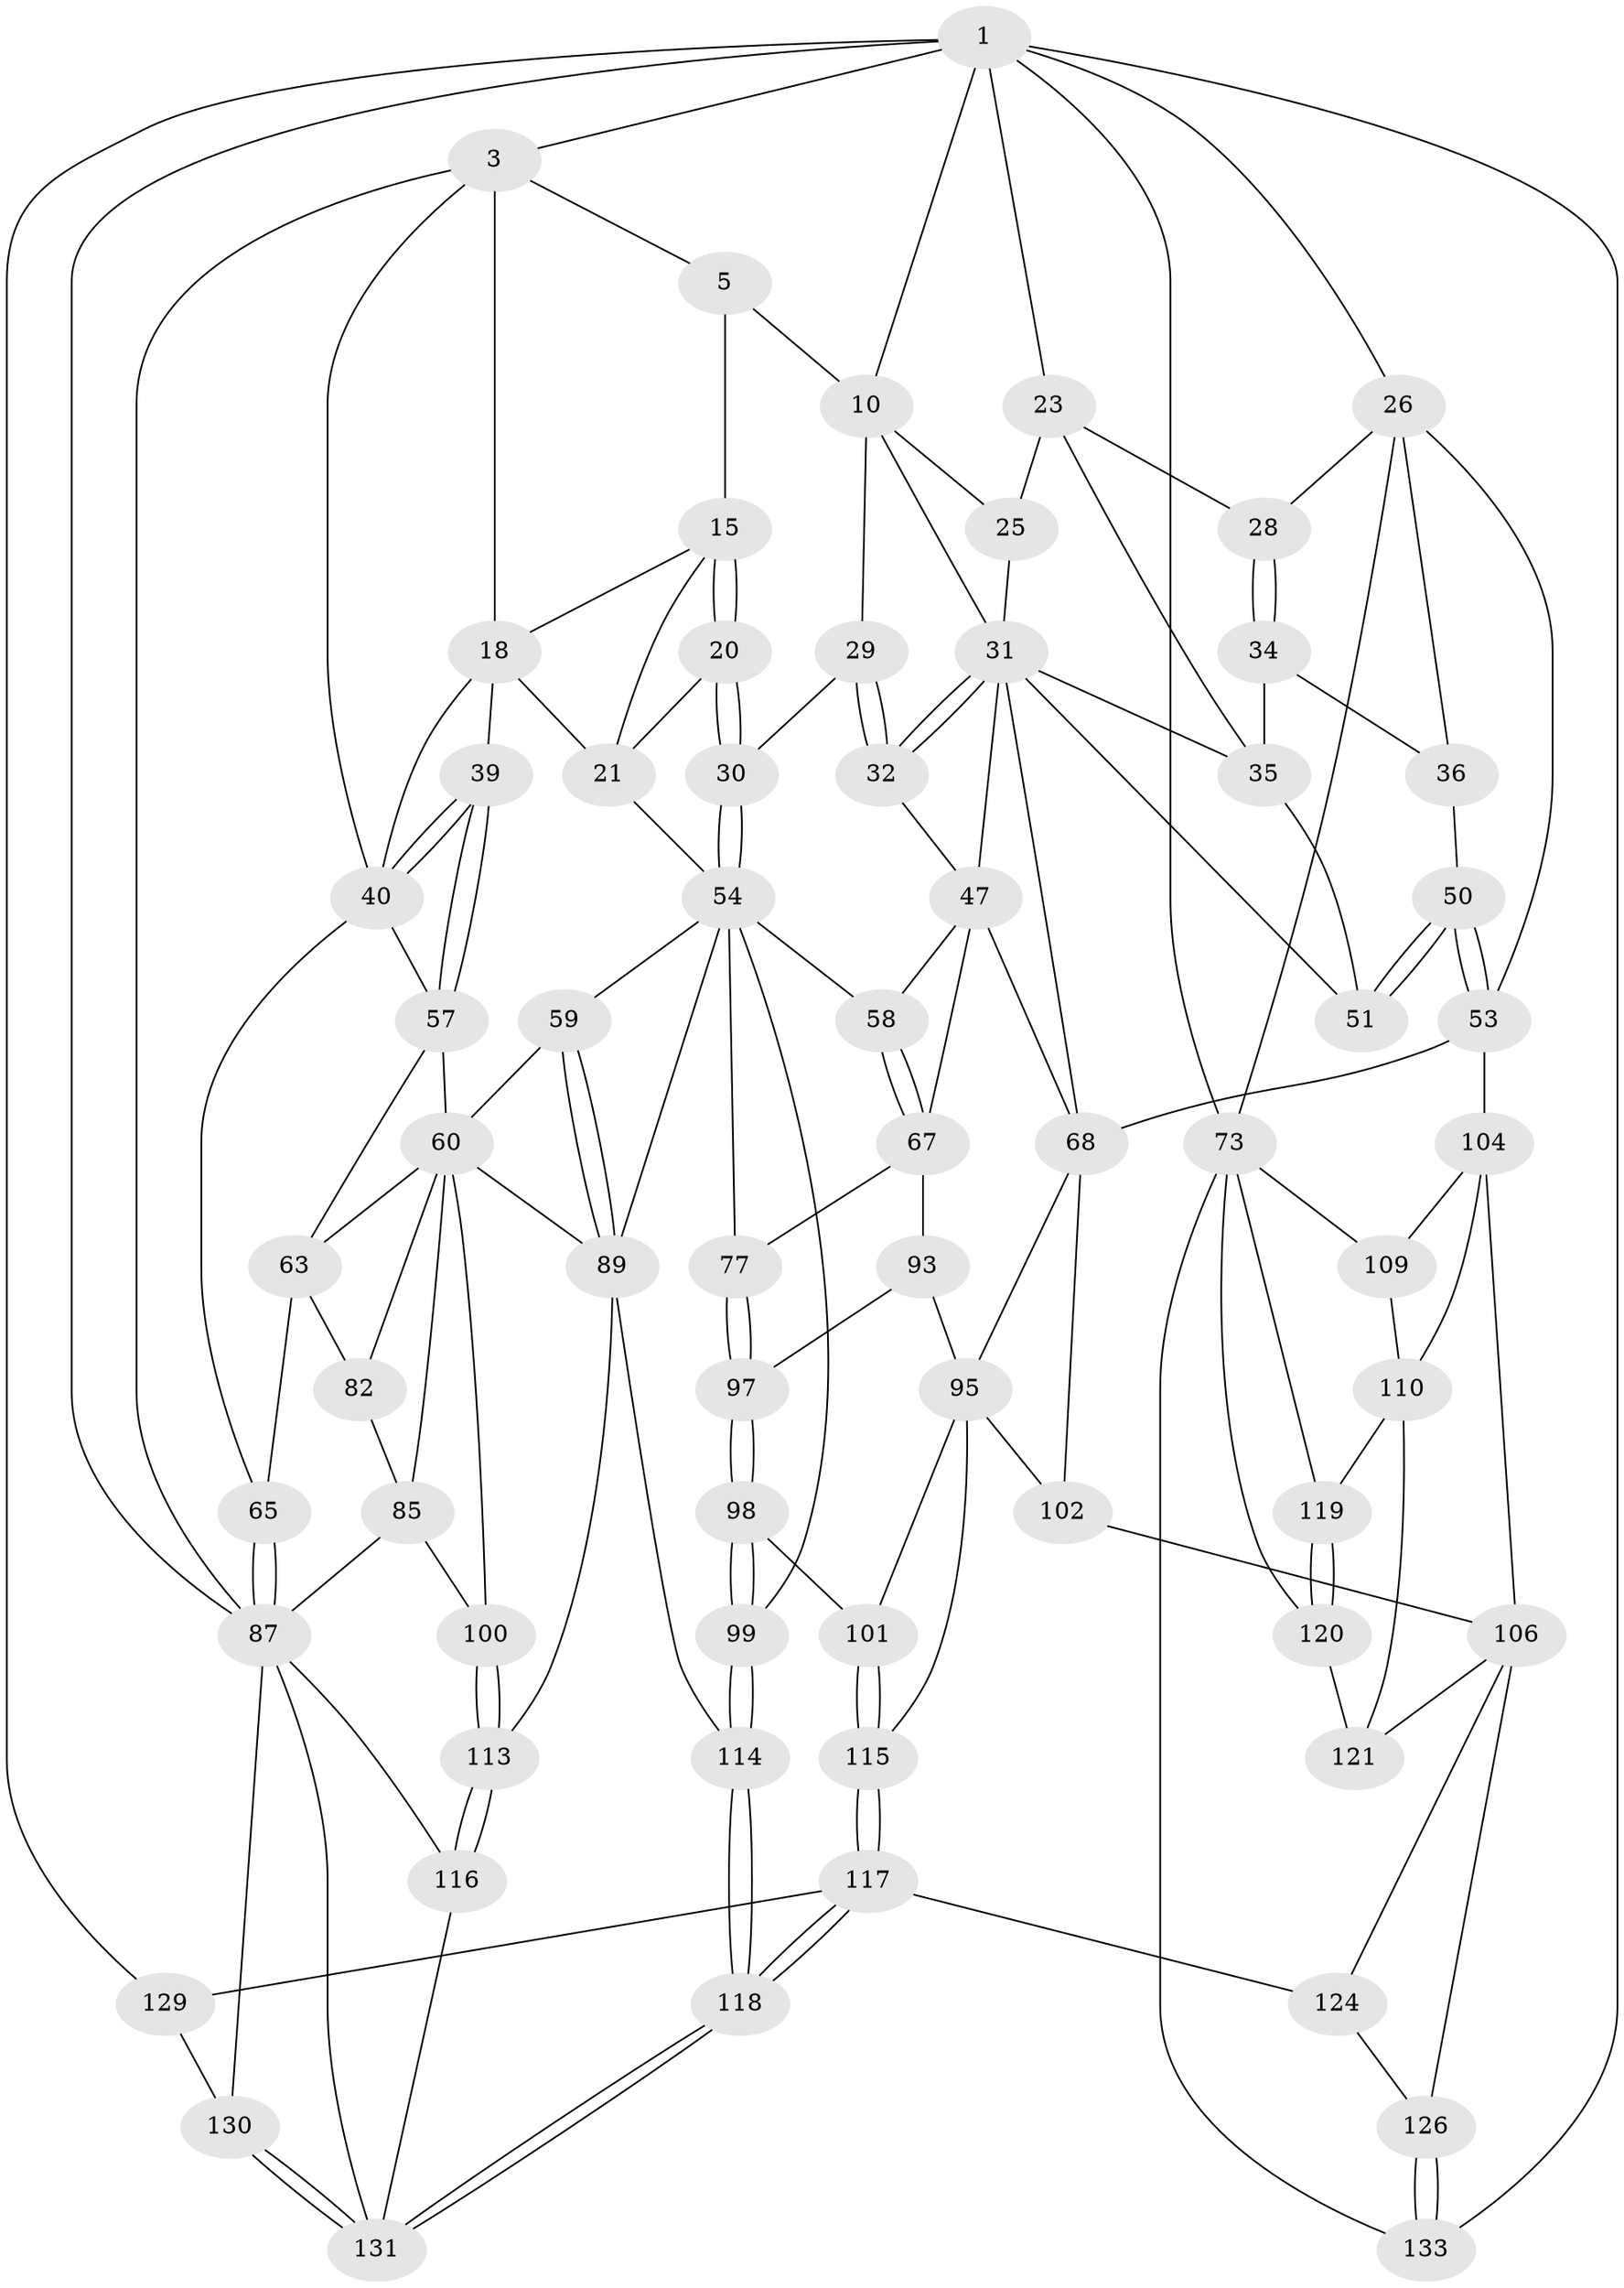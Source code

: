 // original degree distribution, {3: 0.014814814814814815, 6: 0.2074074074074074, 5: 0.5481481481481482, 4: 0.22962962962962963}
// Generated by graph-tools (version 1.1) at 2025/28/03/15/25 16:28:11]
// undirected, 67 vertices, 156 edges
graph export_dot {
graph [start="1"]
  node [color=gray90,style=filled];
  1 [pos="+0.9656488604104709+0",super="+2+8"];
  3 [pos="+0+0",super="+4"];
  5 [pos="+0.31210027086068104+0",super="+6"];
  10 [pos="+0.7797848061613218+0.10293313331317748",super="+11"];
  15 [pos="+0.5394257691527026+0.12068369327511655",super="+16"];
  18 [pos="+0.2554606924148908+0.1944208984901882",super="+38+19"];
  20 [pos="+0.47066779935631037+0.22188127996382392"];
  21 [pos="+0.38447887535807407+0.1799022235197838",super="+43"];
  23 [pos="+0.8776051466284619+0.12309209281978016",super="+24"];
  25 [pos="+0.7568269228075506+0.16345026590679174"];
  26 [pos="+1+0.003972185087788193",super="+44+27"];
  28 [pos="+0.9166725659186282+0.16328436939049046"];
  29 [pos="+0.5522897755411672+0.2657369336861581"];
  30 [pos="+0.5063140245601363+0.26478837270326305"];
  31 [pos="+0.6629643025522725+0.20740267733563722",super="+33"];
  32 [pos="+0.6074315936357556+0.29736942378175757"];
  34 [pos="+0.8718219990014391+0.24204272512355848"];
  35 [pos="+0.82262164126294+0.24542378299545473",super="+49"];
  36 [pos="+0.9546260674979504+0.24403369363588936",super="+37"];
  39 [pos="+0.2426151852660624+0.3093666795540998"];
  40 [pos="+0.17518957831770055+0.2508978683624233",super="+41"];
  47 [pos="+0.7010360917808802+0.3455907846961729",super="+48+66"];
  50 [pos="+0.9173524763326796+0.40116934830397166"];
  51 [pos="+0.8911175619442302+0.39231994700337797"];
  53 [pos="+0.9747363493623817+0.445339632224855",super="+71"];
  54 [pos="+0.4401555379622378+0.3951788844759601",super="+55"];
  57 [pos="+0.16923544360192946+0.37114046156058494",super="+61"];
  58 [pos="+0.570918591691883+0.39934385953898927"];
  59 [pos="+0.321561488336262+0.46425361678849525"];
  60 [pos="+0.14849228318831934+0.42540497618266193",super="+79"];
  63 [pos="+0.026370855624082635+0.4022849229069843",super="+64"];
  65 [pos="+0+0.36665554841594045"];
  67 [pos="+0.6041305536910507+0.49762293226523163",super="+75"];
  68 [pos="+0.7527914268803763+0.5506684018464215",super="+69"];
  73 [pos="+1+0.8309372802992449",super="+74+122"];
  77 [pos="+0.44970327867685983+0.4842802657915007"];
  82 [pos="+0.06697056213157218+0.5339952783088514",super="+84"];
  85 [pos="+0.07454551020513961+0.5781697666431603",super="+86"];
  87 [pos="+0+0.6153958554610314",super="+90"];
  89 [pos="+0.2608565891392923+0.6049394323388253",super="+91"];
  93 [pos="+0.5482824145669499+0.6312598067901353",super="+94"];
  95 [pos="+0.5735125810289295+0.6549147326867363",super="+103+96"];
  97 [pos="+0.45097262242218367+0.6064337425330235"];
  98 [pos="+0.40238988629576106+0.6683377109276473"];
  99 [pos="+0.36272170212448795+0.6834911168150424"];
  100 [pos="+0.08757732074995629+0.6545725282537602"];
  101 [pos="+0.4809540699957193+0.6814963354910634"];
  102 [pos="+0.7039475205491404+0.744675529402525"];
  104 [pos="+0.8739586057460644+0.5989640661449994",super="+105"];
  106 [pos="+0.7179862975816298+0.7613853844220007",super="+107+123"];
  109 [pos="+0.9080989445337248+0.6442105670961467"];
  110 [pos="+0.8977513050686208+0.7168599001442647",super="+111"];
  113 [pos="+0.13685027491418372+0.7970562739448535"];
  114 [pos="+0.36301863361233977+0.7789482116951217"];
  115 [pos="+0.5231215014616605+0.7870715034636299"];
  116 [pos="+0.10885195861585098+0.8496746385424211"];
  117 [pos="+0.515968824829584+0.798271000011224",super="+125"];
  118 [pos="+0.3751187221023712+0.8048457832622681"];
  119 [pos="+0.9643585744132102+0.730667326555695"];
  120 [pos="+0.9229237341839606+0.8255526218524201"];
  121 [pos="+0.8696378425721518+0.8275404007463095"];
  124 [pos="+0.6246438370914568+0.8502520601909551",super="+127"];
  126 [pos="+0.807726290345469+0.8691077921768491"];
  129 [pos="+0.49324690532934273+1"];
  130 [pos="+0.41527519506362237+1"];
  131 [pos="+0.3408327970135923+0.9734499069122016",super="+132"];
  133 [pos="+0.8625180568789473+1"];
  1 -- 129;
  1 -- 3;
  1 -- 26;
  1 -- 133;
  1 -- 73;
  1 -- 10;
  1 -- 23;
  1 -- 87;
  3 -- 5;
  3 -- 40;
  3 -- 87;
  3 -- 18;
  5 -- 15 [weight=2];
  5 -- 10 [weight=2];
  10 -- 25;
  10 -- 29;
  10 -- 31;
  15 -- 20;
  15 -- 20;
  15 -- 18;
  15 -- 21;
  18 -- 39;
  18 -- 21;
  18 -- 40;
  20 -- 21;
  20 -- 30;
  20 -- 30;
  21 -- 54;
  23 -- 28;
  23 -- 25;
  23 -- 35;
  25 -- 31;
  26 -- 73;
  26 -- 36 [weight=2];
  26 -- 53;
  26 -- 28;
  28 -- 34;
  28 -- 34;
  29 -- 30;
  29 -- 32;
  29 -- 32;
  30 -- 54;
  30 -- 54;
  31 -- 32;
  31 -- 32;
  31 -- 35;
  31 -- 51;
  31 -- 68;
  31 -- 47;
  32 -- 47;
  34 -- 35;
  34 -- 36;
  35 -- 51;
  36 -- 50;
  39 -- 40;
  39 -- 40;
  39 -- 57;
  39 -- 57;
  40 -- 65;
  40 -- 57;
  47 -- 58;
  47 -- 67;
  47 -- 68;
  50 -- 51;
  50 -- 51;
  50 -- 53;
  50 -- 53;
  53 -- 104;
  53 -- 68;
  54 -- 58;
  54 -- 99;
  54 -- 89;
  54 -- 77;
  54 -- 59;
  57 -- 60;
  57 -- 63;
  58 -- 67;
  58 -- 67;
  59 -- 60;
  59 -- 89;
  59 -- 89;
  60 -- 82 [weight=2];
  60 -- 100;
  60 -- 85;
  60 -- 63;
  60 -- 89;
  63 -- 65;
  63 -- 82;
  65 -- 87;
  65 -- 87;
  67 -- 93 [weight=2];
  67 -- 77;
  68 -- 102;
  68 -- 95;
  73 -- 109;
  73 -- 119;
  73 -- 120;
  73 -- 133;
  77 -- 97;
  77 -- 97;
  82 -- 85;
  85 -- 100;
  85 -- 87;
  87 -- 130;
  87 -- 131;
  87 -- 116;
  89 -- 114;
  89 -- 113;
  93 -- 97;
  93 -- 95;
  95 -- 115;
  95 -- 102;
  95 -- 101;
  97 -- 98;
  97 -- 98;
  98 -- 99;
  98 -- 99;
  98 -- 101;
  99 -- 114;
  99 -- 114;
  100 -- 113;
  100 -- 113;
  101 -- 115;
  101 -- 115;
  102 -- 106;
  104 -- 109;
  104 -- 106;
  104 -- 110;
  106 -- 124;
  106 -- 121;
  106 -- 126;
  109 -- 110;
  110 -- 119;
  110 -- 121;
  113 -- 116;
  113 -- 116;
  114 -- 118;
  114 -- 118;
  115 -- 117;
  115 -- 117;
  116 -- 131;
  117 -- 118;
  117 -- 118;
  117 -- 129;
  117 -- 124 [weight=2];
  118 -- 131;
  118 -- 131;
  119 -- 120;
  119 -- 120;
  120 -- 121;
  124 -- 126;
  126 -- 133;
  126 -- 133;
  129 -- 130;
  130 -- 131;
  130 -- 131;
}

